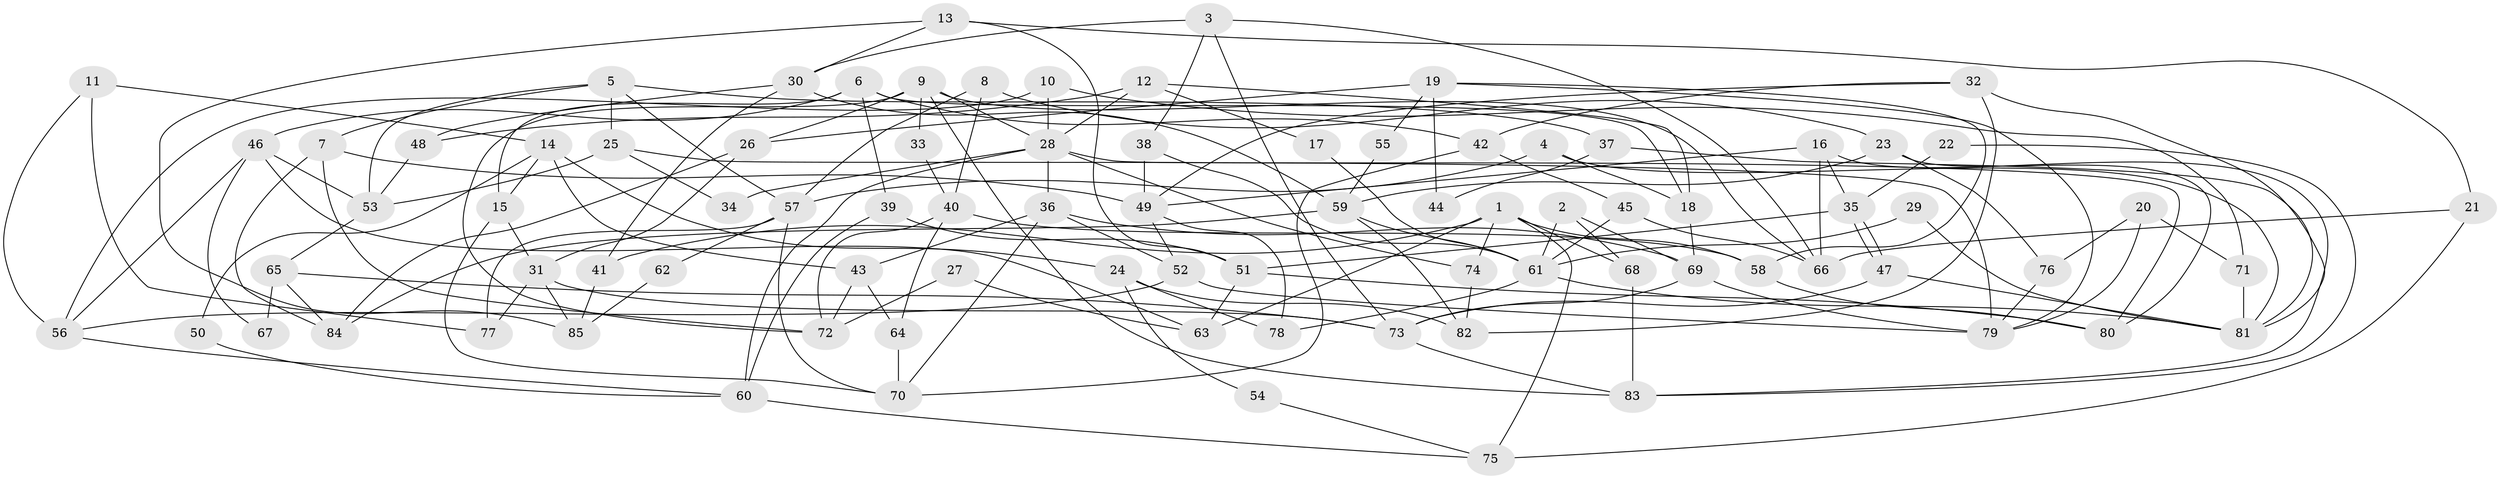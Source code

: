 // coarse degree distribution, {8: 0.1111111111111111, 6: 0.16666666666666666, 7: 0.12962962962962962, 5: 0.1111111111111111, 9: 0.018518518518518517, 4: 0.2037037037037037, 3: 0.18518518518518517, 2: 0.07407407407407407}
// Generated by graph-tools (version 1.1) at 2025/41/03/06/25 10:41:59]
// undirected, 85 vertices, 170 edges
graph export_dot {
graph [start="1"]
  node [color=gray90,style=filled];
  1;
  2;
  3;
  4;
  5;
  6;
  7;
  8;
  9;
  10;
  11;
  12;
  13;
  14;
  15;
  16;
  17;
  18;
  19;
  20;
  21;
  22;
  23;
  24;
  25;
  26;
  27;
  28;
  29;
  30;
  31;
  32;
  33;
  34;
  35;
  36;
  37;
  38;
  39;
  40;
  41;
  42;
  43;
  44;
  45;
  46;
  47;
  48;
  49;
  50;
  51;
  52;
  53;
  54;
  55;
  56;
  57;
  58;
  59;
  60;
  61;
  62;
  63;
  64;
  65;
  66;
  67;
  68;
  69;
  70;
  71;
  72;
  73;
  74;
  75;
  76;
  77;
  78;
  79;
  80;
  81;
  82;
  83;
  84;
  85;
  1 -- 68;
  1 -- 63;
  1 -- 41;
  1 -- 58;
  1 -- 74;
  1 -- 75;
  2 -- 61;
  2 -- 69;
  2 -- 68;
  3 -- 66;
  3 -- 30;
  3 -- 38;
  3 -- 73;
  4 -- 57;
  4 -- 18;
  4 -- 81;
  5 -- 53;
  5 -- 57;
  5 -- 7;
  5 -- 25;
  5 -- 37;
  6 -- 42;
  6 -- 46;
  6 -- 15;
  6 -- 18;
  6 -- 39;
  7 -- 49;
  7 -- 72;
  7 -- 84;
  8 -- 23;
  8 -- 40;
  8 -- 57;
  9 -- 28;
  9 -- 66;
  9 -- 26;
  9 -- 33;
  9 -- 72;
  9 -- 83;
  10 -- 71;
  10 -- 56;
  10 -- 28;
  11 -- 77;
  11 -- 14;
  11 -- 56;
  12 -- 28;
  12 -- 48;
  12 -- 17;
  12 -- 18;
  13 -- 30;
  13 -- 21;
  13 -- 51;
  13 -- 85;
  14 -- 24;
  14 -- 43;
  14 -- 15;
  14 -- 50;
  15 -- 31;
  15 -- 70;
  16 -- 35;
  16 -- 83;
  16 -- 49;
  16 -- 66;
  17 -- 61;
  18 -- 69;
  19 -- 58;
  19 -- 26;
  19 -- 44;
  19 -- 55;
  19 -- 79;
  20 -- 79;
  20 -- 76;
  20 -- 71;
  21 -- 75;
  21 -- 66;
  22 -- 83;
  22 -- 35;
  23 -- 59;
  23 -- 80;
  23 -- 76;
  24 -- 78;
  24 -- 82;
  24 -- 54;
  25 -- 79;
  25 -- 34;
  25 -- 53;
  26 -- 31;
  26 -- 84;
  27 -- 63;
  27 -- 72;
  28 -- 36;
  28 -- 34;
  28 -- 60;
  28 -- 74;
  28 -- 80;
  29 -- 61;
  29 -- 81;
  30 -- 41;
  30 -- 59;
  30 -- 48;
  31 -- 73;
  31 -- 77;
  31 -- 85;
  32 -- 81;
  32 -- 82;
  32 -- 42;
  32 -- 49;
  33 -- 40;
  35 -- 51;
  35 -- 47;
  35 -- 47;
  36 -- 69;
  36 -- 52;
  36 -- 43;
  36 -- 70;
  37 -- 81;
  37 -- 44;
  38 -- 49;
  38 -- 61;
  39 -- 51;
  39 -- 60;
  40 -- 72;
  40 -- 64;
  40 -- 58;
  41 -- 85;
  42 -- 70;
  42 -- 45;
  43 -- 72;
  43 -- 64;
  45 -- 61;
  45 -- 66;
  46 -- 56;
  46 -- 53;
  46 -- 63;
  46 -- 67;
  47 -- 73;
  47 -- 81;
  48 -- 53;
  49 -- 52;
  49 -- 78;
  50 -- 60;
  51 -- 80;
  51 -- 63;
  52 -- 56;
  52 -- 79;
  53 -- 65;
  54 -- 75;
  55 -- 59;
  56 -- 60;
  57 -- 70;
  57 -- 62;
  57 -- 77;
  58 -- 80;
  59 -- 84;
  59 -- 61;
  59 -- 82;
  60 -- 75;
  61 -- 81;
  61 -- 78;
  62 -- 85;
  64 -- 70;
  65 -- 73;
  65 -- 84;
  65 -- 67;
  68 -- 83;
  69 -- 79;
  69 -- 73;
  71 -- 81;
  73 -- 83;
  74 -- 82;
  76 -- 79;
}
